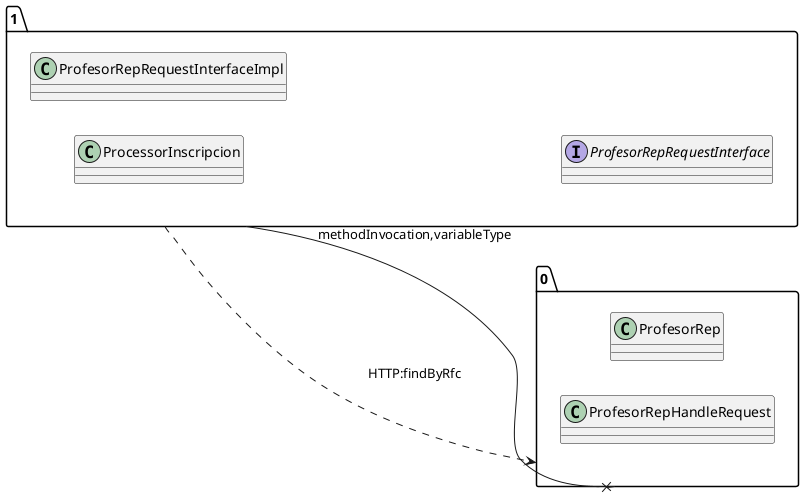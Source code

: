 @startuml 
allow_mixing
left to right direction
package "1"{
class ProcessorInscripcion
class ProfesorRepRequestInterfaceImpl
interface ProfesorRepRequestInterface

}
package "0"{
class ProfesorRep
class ProfesorRepHandleRequest

}
"1" --x "0":methodInvocation,variableType
"1" ..> "0":HTTP:findByRfc
@enduml